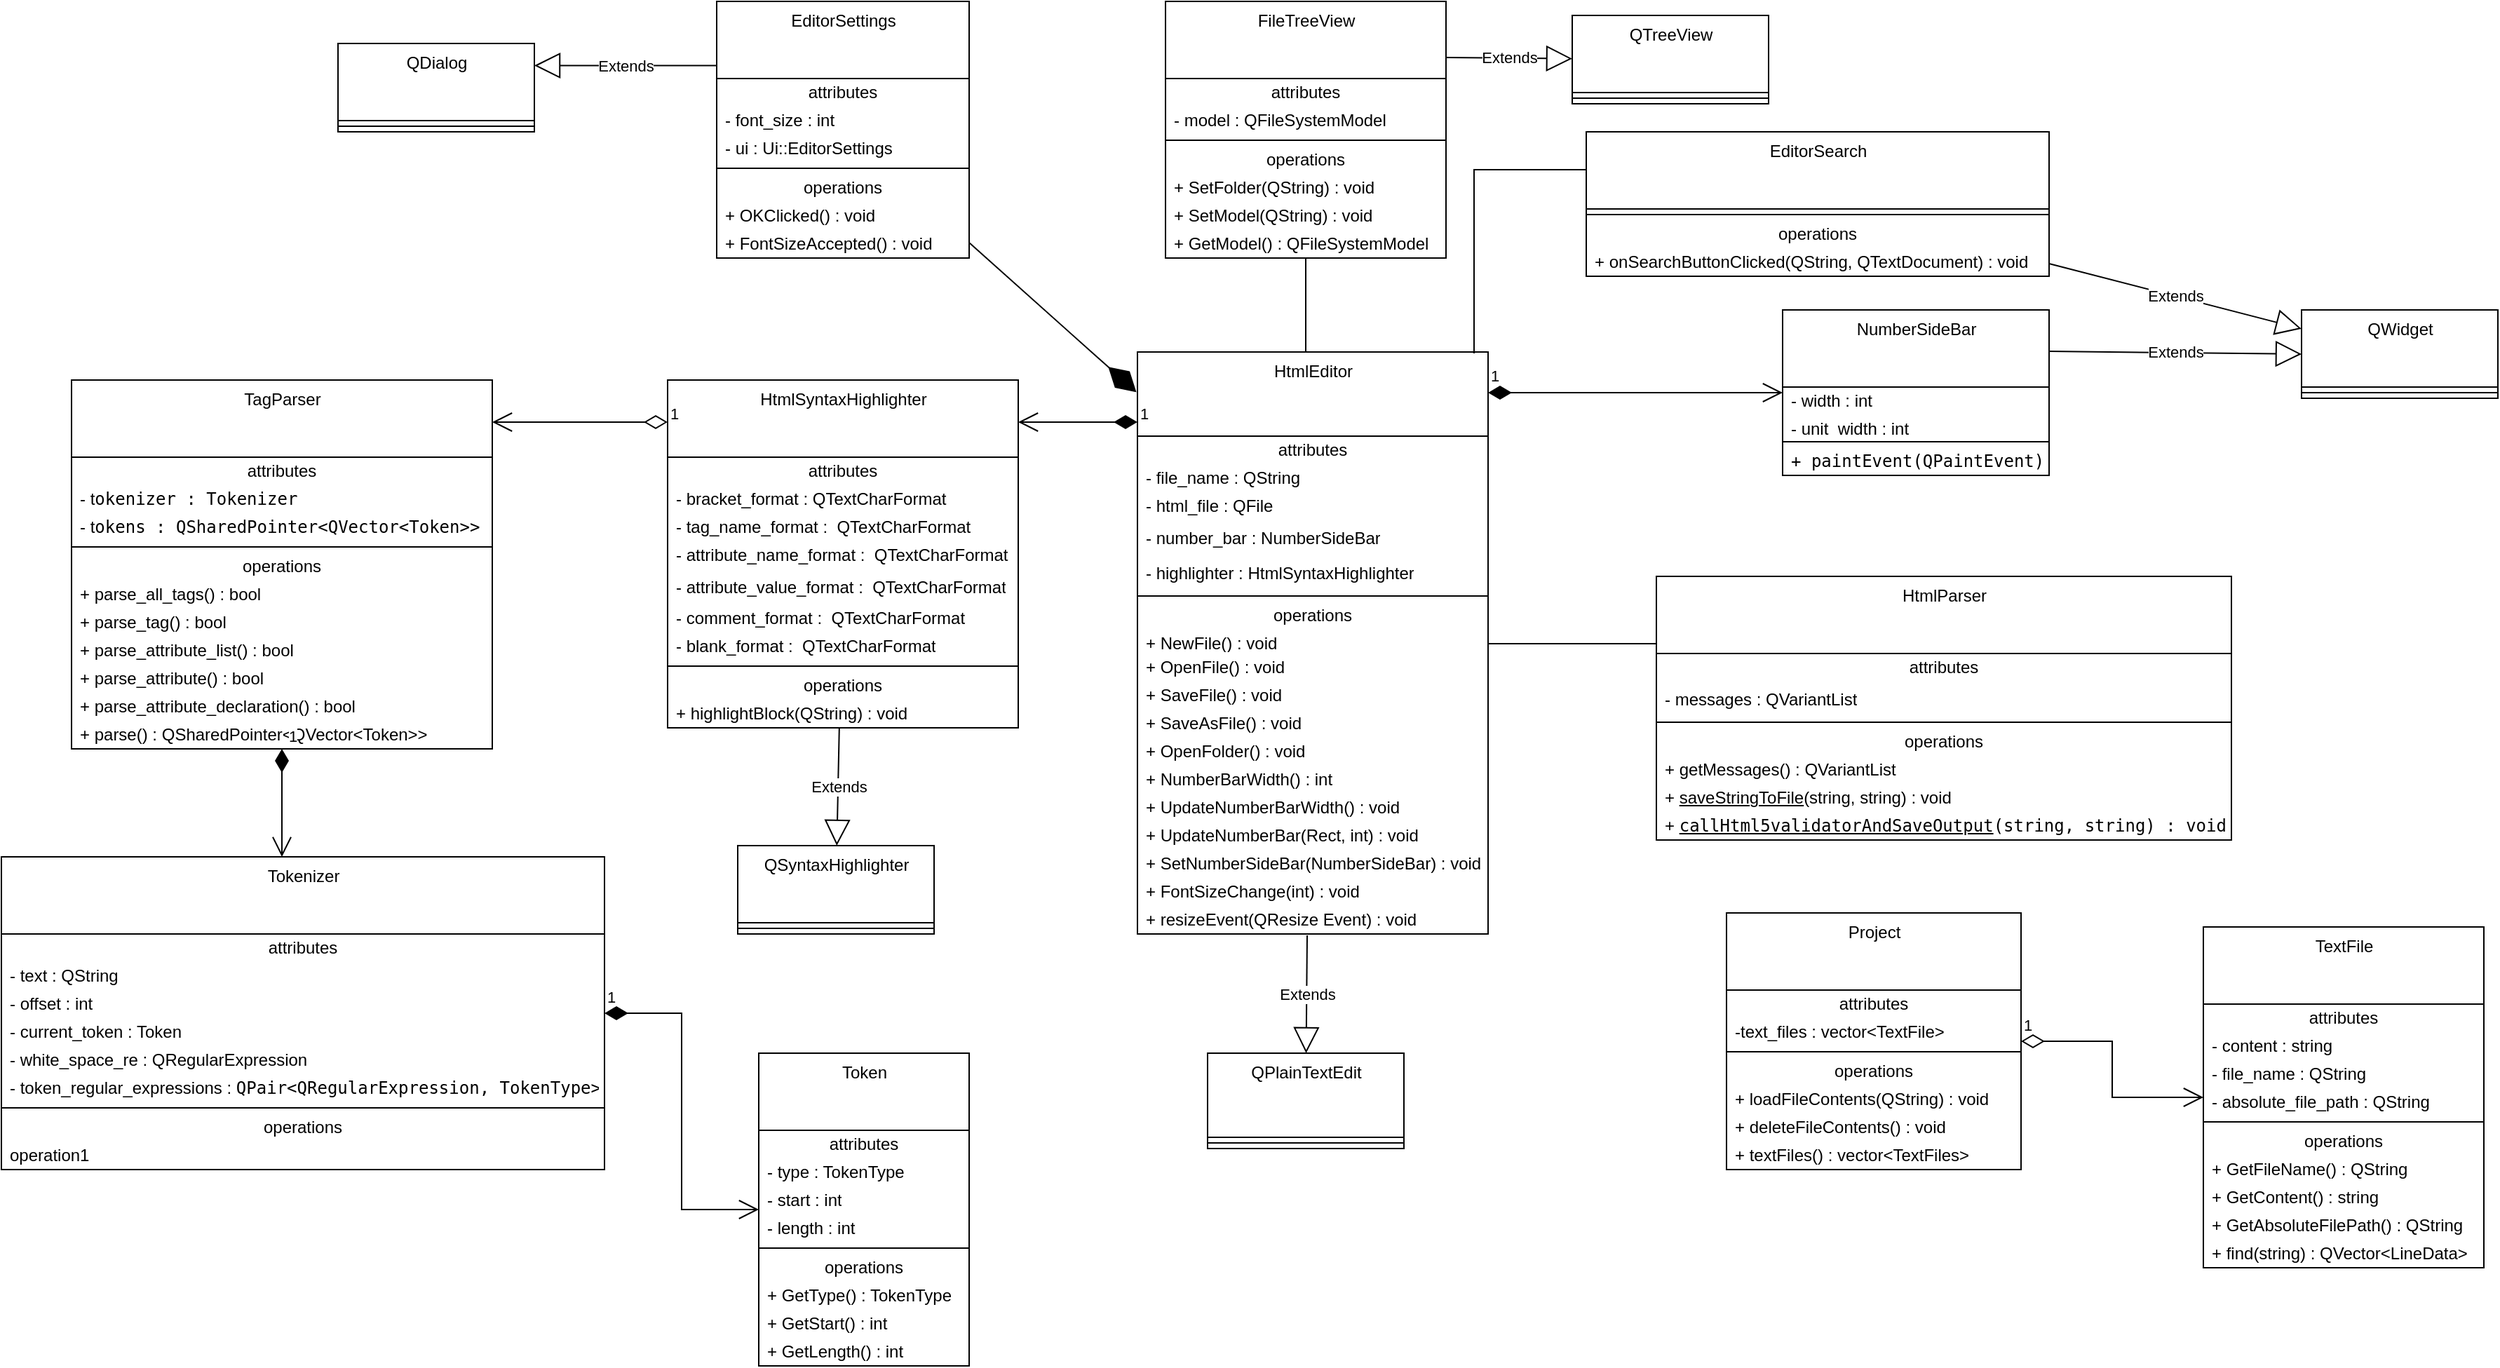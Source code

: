 <mxfile version="20.7.4" type="device"><diagram id="D8Za27Ml5eT2I-WkEJcY" name="Page-1"><mxGraphModel dx="1362" dy="775" grid="1" gridSize="10" guides="1" tooltips="1" connect="1" arrows="1" fold="1" page="1" pageScale="1" pageWidth="1100" pageHeight="1700" math="0" shadow="0"><root><mxCell id="0"/><mxCell id="1" parent="0"/><mxCell id="ytPm1P14-zbfze__j9xA-15" value="HtmlEditor&lt;br&gt;" style="swimlane;fontStyle=0;align=center;verticalAlign=top;childLayout=stackLayout;horizontal=1;startSize=60;horizontalStack=0;resizeParent=1;resizeParentMax=0;resizeLast=0;collapsible=0;marginBottom=0;html=1;" parent="1" vertex="1"><mxGeometry x="1180" y="430" width="250" height="415" as="geometry"/></mxCell><mxCell id="ytPm1P14-zbfze__j9xA-16" value="attributes" style="text;html=1;strokeColor=none;fillColor=none;align=center;verticalAlign=middle;spacingLeft=4;spacingRight=4;overflow=hidden;rotatable=0;points=[[0,0.5],[1,0.5]];portConstraint=eastwest;" parent="ytPm1P14-zbfze__j9xA-15" vertex="1"><mxGeometry y="60" width="250" height="20" as="geometry"/></mxCell><mxCell id="ytPm1P14-zbfze__j9xA-17" value="- file_name : QString&lt;span style=&quot;white-space: pre;&quot;&gt;&#9;&lt;/span&gt;" style="text;html=1;strokeColor=none;fillColor=none;align=left;verticalAlign=middle;spacingLeft=4;spacingRight=4;overflow=hidden;rotatable=0;points=[[0,0.5],[1,0.5]];portConstraint=eastwest;" parent="ytPm1P14-zbfze__j9xA-15" vertex="1"><mxGeometry y="80" width="250" height="20" as="geometry"/></mxCell><mxCell id="ytPm1P14-zbfze__j9xA-18" value="&lt;font color=&quot;#000000&quot;&gt;- html_file : QFile&lt;/font&gt;" style="text;html=1;strokeColor=none;fillColor=none;align=left;verticalAlign=middle;spacingLeft=4;spacingRight=4;overflow=hidden;rotatable=0;points=[[0,0.5],[1,0.5]];portConstraint=eastwest;fontColor=#808080;" parent="ytPm1P14-zbfze__j9xA-15" vertex="1"><mxGeometry y="100" width="250" height="20" as="geometry"/></mxCell><mxCell id="ytPm1P14-zbfze__j9xA-19" value="- number_bar : NumberSideBar" style="text;html=1;strokeColor=none;fillColor=none;align=left;verticalAlign=middle;spacingLeft=4;spacingRight=4;overflow=hidden;rotatable=0;points=[[0,0.5],[1,0.5]];portConstraint=eastwest;" parent="ytPm1P14-zbfze__j9xA-15" vertex="1"><mxGeometry y="120" width="250" height="25" as="geometry"/></mxCell><mxCell id="ytPm1P14-zbfze__j9xA-24" value="- highlighter : HtmlSyntaxHighlighter" style="text;html=1;strokeColor=none;fillColor=none;align=left;verticalAlign=middle;spacingLeft=4;spacingRight=4;overflow=hidden;rotatable=0;points=[[0,0.5],[1,0.5]];portConstraint=eastwest;" parent="ytPm1P14-zbfze__j9xA-15" vertex="1"><mxGeometry y="145" width="250" height="25" as="geometry"/></mxCell><mxCell id="ytPm1P14-zbfze__j9xA-20" value="" style="line;strokeWidth=1;fillColor=none;align=left;verticalAlign=middle;spacingTop=-1;spacingLeft=3;spacingRight=3;rotatable=0;labelPosition=right;points=[];portConstraint=eastwest;" parent="ytPm1P14-zbfze__j9xA-15" vertex="1"><mxGeometry y="170" width="250" height="8" as="geometry"/></mxCell><mxCell id="ytPm1P14-zbfze__j9xA-21" value="operations" style="text;html=1;strokeColor=none;fillColor=none;align=center;verticalAlign=middle;spacingLeft=4;spacingRight=4;overflow=hidden;rotatable=0;points=[[0,0.5],[1,0.5]];portConstraint=eastwest;" parent="ytPm1P14-zbfze__j9xA-15" vertex="1"><mxGeometry y="178" width="250" height="20" as="geometry"/></mxCell><mxCell id="ytPm1P14-zbfze__j9xA-22" value="+ NewFile() : void" style="text;html=1;strokeColor=none;fillColor=none;align=left;verticalAlign=middle;spacingLeft=4;spacingRight=4;overflow=hidden;rotatable=0;points=[[0,0.5],[1,0.5]];portConstraint=eastwest;" parent="ytPm1P14-zbfze__j9xA-15" vertex="1"><mxGeometry y="198" width="250" height="17" as="geometry"/></mxCell><mxCell id="ytPm1P14-zbfze__j9xA-28" value="+ OpenFile() : void" style="text;html=1;strokeColor=none;fillColor=none;align=left;verticalAlign=middle;spacingLeft=4;spacingRight=4;overflow=hidden;rotatable=0;points=[[0,0.5],[1,0.5]];portConstraint=eastwest;" parent="ytPm1P14-zbfze__j9xA-15" vertex="1"><mxGeometry y="215" width="250" height="20" as="geometry"/></mxCell><mxCell id="ytPm1P14-zbfze__j9xA-29" value="+ SaveFile() : void" style="text;html=1;strokeColor=none;fillColor=none;align=left;verticalAlign=middle;spacingLeft=4;spacingRight=4;overflow=hidden;rotatable=0;points=[[0,0.5],[1,0.5]];portConstraint=eastwest;" parent="ytPm1P14-zbfze__j9xA-15" vertex="1"><mxGeometry y="235" width="250" height="20" as="geometry"/></mxCell><mxCell id="ytPm1P14-zbfze__j9xA-30" value="+ SaveAsFile() : void" style="text;html=1;strokeColor=none;fillColor=none;align=left;verticalAlign=middle;spacingLeft=4;spacingRight=4;overflow=hidden;rotatable=0;points=[[0,0.5],[1,0.5]];portConstraint=eastwest;" parent="ytPm1P14-zbfze__j9xA-15" vertex="1"><mxGeometry y="255" width="250" height="20" as="geometry"/></mxCell><mxCell id="ytPm1P14-zbfze__j9xA-31" value="+ OpenFolder() : void" style="text;html=1;strokeColor=none;fillColor=none;align=left;verticalAlign=middle;spacingLeft=4;spacingRight=4;overflow=hidden;rotatable=0;points=[[0,0.5],[1,0.5]];portConstraint=eastwest;" parent="ytPm1P14-zbfze__j9xA-15" vertex="1"><mxGeometry y="275" width="250" height="20" as="geometry"/></mxCell><mxCell id="ytPm1P14-zbfze__j9xA-33" value="+ NumberBarWidth() : int" style="text;html=1;strokeColor=none;fillColor=none;align=left;verticalAlign=middle;spacingLeft=4;spacingRight=4;overflow=hidden;rotatable=0;points=[[0,0.5],[1,0.5]];portConstraint=eastwest;" parent="ytPm1P14-zbfze__j9xA-15" vertex="1"><mxGeometry y="295" width="250" height="20" as="geometry"/></mxCell><mxCell id="ytPm1P14-zbfze__j9xA-34" value="+ UpdateNumberBarWidth() : void" style="text;html=1;strokeColor=none;fillColor=none;align=left;verticalAlign=middle;spacingLeft=4;spacingRight=4;overflow=hidden;rotatable=0;points=[[0,0.5],[1,0.5]];portConstraint=eastwest;" parent="ytPm1P14-zbfze__j9xA-15" vertex="1"><mxGeometry y="315" width="250" height="20" as="geometry"/></mxCell><mxCell id="ytPm1P14-zbfze__j9xA-35" value="+ UpdateNumberBar(Rect, int) : void" style="text;html=1;strokeColor=none;fillColor=none;align=left;verticalAlign=middle;spacingLeft=4;spacingRight=4;overflow=hidden;rotatable=0;points=[[0,0.5],[1,0.5]];portConstraint=eastwest;" parent="ytPm1P14-zbfze__j9xA-15" vertex="1"><mxGeometry y="335" width="250" height="20" as="geometry"/></mxCell><mxCell id="ytPm1P14-zbfze__j9xA-36" value="+ SetNumberSideBar(NumberSideBar) : void" style="text;html=1;strokeColor=none;fillColor=none;align=left;verticalAlign=middle;spacingLeft=4;spacingRight=4;overflow=hidden;rotatable=0;points=[[0,0.5],[1,0.5]];portConstraint=eastwest;" parent="ytPm1P14-zbfze__j9xA-15" vertex="1"><mxGeometry y="355" width="250" height="20" as="geometry"/></mxCell><mxCell id="ytPm1P14-zbfze__j9xA-37" value="+ FontSizeChange(int) : void" style="text;html=1;strokeColor=none;fillColor=none;align=left;verticalAlign=middle;spacingLeft=4;spacingRight=4;overflow=hidden;rotatable=0;points=[[0,0.5],[1,0.5]];portConstraint=eastwest;" parent="ytPm1P14-zbfze__j9xA-15" vertex="1"><mxGeometry y="375" width="250" height="20" as="geometry"/></mxCell><mxCell id="ytPm1P14-zbfze__j9xA-47" value="+ resizeEvent(QResize Event) : void" style="text;html=1;strokeColor=none;fillColor=none;align=left;verticalAlign=middle;spacingLeft=4;spacingRight=4;overflow=hidden;rotatable=0;points=[[0,0.5],[1,0.5]];portConstraint=eastwest;" parent="ytPm1P14-zbfze__j9xA-15" vertex="1"><mxGeometry y="395" width="250" height="20" as="geometry"/></mxCell><mxCell id="ytPm1P14-zbfze__j9xA-39" value="NumberSideBar" style="swimlane;fontStyle=0;align=center;verticalAlign=top;childLayout=stackLayout;horizontal=1;startSize=55;horizontalStack=0;resizeParent=1;resizeParentMax=0;resizeLast=0;collapsible=0;marginBottom=0;html=1;fontColor=#000000;" parent="1" vertex="1"><mxGeometry x="1640" y="400" width="190" height="118" as="geometry"/></mxCell><mxCell id="ytPm1P14-zbfze__j9xA-40" value="- width : int" style="text;html=1;strokeColor=none;fillColor=none;align=left;verticalAlign=middle;spacingLeft=4;spacingRight=4;overflow=hidden;rotatable=0;points=[[0,0.5],[1,0.5]];portConstraint=eastwest;fontColor=#000000;" parent="ytPm1P14-zbfze__j9xA-39" vertex="1"><mxGeometry y="55" width="190" height="20" as="geometry"/></mxCell><mxCell id="ytPm1P14-zbfze__j9xA-41" value="- unit_width : int" style="text;html=1;strokeColor=none;fillColor=none;align=left;verticalAlign=middle;spacingLeft=4;spacingRight=4;overflow=hidden;rotatable=0;points=[[0,0.5],[1,0.5]];portConstraint=eastwest;fontColor=#000000;" parent="ytPm1P14-zbfze__j9xA-39" vertex="1"><mxGeometry y="75" width="190" height="15" as="geometry"/></mxCell><mxCell id="ytPm1P14-zbfze__j9xA-44" value="" style="line;strokeWidth=1;fillColor=none;align=left;verticalAlign=middle;spacingTop=-1;spacingLeft=3;spacingRight=3;rotatable=0;labelPosition=right;points=[];portConstraint=eastwest;fontColor=#000000;" parent="ytPm1P14-zbfze__j9xA-39" vertex="1"><mxGeometry y="90" width="190" height="8" as="geometry"/></mxCell><mxCell id="ytPm1P14-zbfze__j9xA-46" value="&lt;code&gt;+ paintEvent(QPaintEvent)&lt;/code&gt;" style="text;html=1;strokeColor=none;fillColor=none;align=left;verticalAlign=middle;spacingLeft=4;spacingRight=4;overflow=hidden;rotatable=0;points=[[0,0.5],[1,0.5]];portConstraint=eastwest;fontColor=#000000;" parent="ytPm1P14-zbfze__j9xA-39" vertex="1"><mxGeometry y="98" width="190" height="20" as="geometry"/></mxCell><mxCell id="ytPm1P14-zbfze__j9xA-48" value="Extends" style="endArrow=block;endSize=16;endFill=0;html=1;rounded=0;fontColor=#000000;entryX=0;entryY=0.5;entryDx=0;entryDy=0;exitX=1;exitY=0.25;exitDx=0;exitDy=0;" parent="1" source="ytPm1P14-zbfze__j9xA-39" target="ytPm1P14-zbfze__j9xA-65" edge="1"><mxGeometry width="160" relative="1" as="geometry"><mxPoint x="1655" y="580" as="sourcePoint"/><mxPoint x="1728.055" y="590" as="targetPoint"/></mxGeometry></mxCell><mxCell id="ytPm1P14-zbfze__j9xA-57" value="QPlainTextEdit" style="swimlane;fontStyle=0;align=center;verticalAlign=top;childLayout=stackLayout;horizontal=1;startSize=60;horizontalStack=0;resizeParent=1;resizeParentMax=0;resizeLast=0;collapsible=0;marginBottom=0;html=1;fontColor=#000000;" parent="1" vertex="1"><mxGeometry x="1230" y="930" width="140" height="68" as="geometry"/></mxCell><mxCell id="ytPm1P14-zbfze__j9xA-62" value="" style="line;strokeWidth=1;fillColor=none;align=left;verticalAlign=middle;spacingTop=-1;spacingLeft=3;spacingRight=3;rotatable=0;labelPosition=right;points=[];portConstraint=eastwest;fontColor=#000000;" parent="ytPm1P14-zbfze__j9xA-57" vertex="1"><mxGeometry y="60" width="140" height="8" as="geometry"/></mxCell><mxCell id="ytPm1P14-zbfze__j9xA-65" value="QWidget" style="swimlane;fontStyle=0;align=center;verticalAlign=top;childLayout=stackLayout;horizontal=1;startSize=55;horizontalStack=0;resizeParent=1;resizeParentMax=0;resizeLast=0;collapsible=0;marginBottom=0;html=1;fontColor=#000000;" parent="1" vertex="1"><mxGeometry x="2010" y="400" width="140" height="63" as="geometry"/></mxCell><mxCell id="ytPm1P14-zbfze__j9xA-70" value="" style="line;strokeWidth=1;fillColor=none;align=left;verticalAlign=middle;spacingTop=-1;spacingLeft=3;spacingRight=3;rotatable=0;labelPosition=right;points=[];portConstraint=eastwest;fontColor=#000000;" parent="ytPm1P14-zbfze__j9xA-65" vertex="1"><mxGeometry y="55" width="140" height="8" as="geometry"/></mxCell><mxCell id="ytPm1P14-zbfze__j9xA-75" value="Extends" style="endArrow=block;endSize=16;endFill=0;html=1;rounded=0;fontColor=#000000;exitX=0.484;exitY=1.05;exitDx=0;exitDy=0;exitPerimeter=0;" parent="1" source="ytPm1P14-zbfze__j9xA-47" target="ytPm1P14-zbfze__j9xA-57" edge="1"><mxGeometry width="160" relative="1" as="geometry"><mxPoint x="985" y="870" as="sourcePoint"/><mxPoint x="1145" y="870" as="targetPoint"/><Array as="points"/></mxGeometry></mxCell><mxCell id="ytPm1P14-zbfze__j9xA-76" value="HtmlSyntaxHighlighter" style="swimlane;fontStyle=0;align=center;verticalAlign=top;childLayout=stackLayout;horizontal=1;startSize=55;horizontalStack=0;resizeParent=1;resizeParentMax=0;resizeLast=0;collapsible=0;marginBottom=0;html=1;fontColor=#000000;" parent="1" vertex="1"><mxGeometry x="845" y="450" width="250" height="248" as="geometry"/></mxCell><mxCell id="ytPm1P14-zbfze__j9xA-77" value="attributes" style="text;html=1;strokeColor=none;fillColor=none;align=center;verticalAlign=middle;spacingLeft=4;spacingRight=4;overflow=hidden;rotatable=0;points=[[0,0.5],[1,0.5]];portConstraint=eastwest;fontColor=#000000;" parent="ytPm1P14-zbfze__j9xA-76" vertex="1"><mxGeometry y="55" width="250" height="20" as="geometry"/></mxCell><mxCell id="ytPm1P14-zbfze__j9xA-78" value="- bracket_format : QTextCharFormat" style="text;html=1;strokeColor=none;fillColor=none;align=left;verticalAlign=middle;spacingLeft=4;spacingRight=4;overflow=hidden;rotatable=0;points=[[0,0.5],[1,0.5]];portConstraint=eastwest;fontColor=#000000;" parent="ytPm1P14-zbfze__j9xA-76" vertex="1"><mxGeometry y="75" width="250" height="20" as="geometry"/></mxCell><mxCell id="ytPm1P14-zbfze__j9xA-79" value="&lt;font color=&quot;#000000&quot;&gt;- tag_name_format :&amp;nbsp;&lt;/font&gt;&lt;span style=&quot;color: rgb(0, 0, 0);&quot;&gt;&amp;nbsp;QTextCharFormat&lt;/span&gt;" style="text;html=1;strokeColor=none;fillColor=none;align=left;verticalAlign=middle;spacingLeft=4;spacingRight=4;overflow=hidden;rotatable=0;points=[[0,0.5],[1,0.5]];portConstraint=eastwest;fontColor=#808080;" parent="ytPm1P14-zbfze__j9xA-76" vertex="1"><mxGeometry y="95" width="250" height="20" as="geometry"/></mxCell><mxCell id="ytPm1P14-zbfze__j9xA-80" value="- attribute_name_format :&amp;nbsp;&amp;nbsp;QTextCharFormat" style="text;html=1;strokeColor=none;fillColor=none;align=left;verticalAlign=middle;spacingLeft=4;spacingRight=4;overflow=hidden;rotatable=0;points=[[0,0.5],[1,0.5]];portConstraint=eastwest;fontColor=#000000;" parent="ytPm1P14-zbfze__j9xA-76" vertex="1"><mxGeometry y="115" width="250" height="20" as="geometry"/></mxCell><mxCell id="ytPm1P14-zbfze__j9xA-84" value="- attribute_value_format :&amp;nbsp;&amp;nbsp;QTextCharFormat" style="text;html=1;strokeColor=none;fillColor=none;align=left;verticalAlign=middle;spacingLeft=4;spacingRight=4;overflow=hidden;rotatable=0;points=[[0,0.5],[1,0.5]];portConstraint=eastwest;fontColor=#000000;" parent="ytPm1P14-zbfze__j9xA-76" vertex="1"><mxGeometry y="135" width="250" height="25" as="geometry"/></mxCell><mxCell id="ytPm1P14-zbfze__j9xA-85" value="- comment_format :&amp;nbsp;&amp;nbsp;QTextCharFormat" style="text;html=1;strokeColor=none;fillColor=none;align=left;verticalAlign=middle;spacingLeft=4;spacingRight=4;overflow=hidden;rotatable=0;points=[[0,0.5],[1,0.5]];portConstraint=eastwest;fontColor=#000000;" parent="ytPm1P14-zbfze__j9xA-76" vertex="1"><mxGeometry y="160" width="250" height="20" as="geometry"/></mxCell><mxCell id="ytPm1P14-zbfze__j9xA-86" value="- blank_format :&amp;nbsp;&amp;nbsp;QTextCharFormat" style="text;html=1;strokeColor=none;fillColor=none;align=left;verticalAlign=middle;spacingLeft=4;spacingRight=4;overflow=hidden;rotatable=0;points=[[0,0.5],[1,0.5]];portConstraint=eastwest;fontColor=#000000;" parent="ytPm1P14-zbfze__j9xA-76" vertex="1"><mxGeometry y="180" width="250" height="20" as="geometry"/></mxCell><mxCell id="ytPm1P14-zbfze__j9xA-81" value="" style="line;strokeWidth=1;fillColor=none;align=left;verticalAlign=middle;spacingTop=-1;spacingLeft=3;spacingRight=3;rotatable=0;labelPosition=right;points=[];portConstraint=eastwest;fontColor=#000000;" parent="ytPm1P14-zbfze__j9xA-76" vertex="1"><mxGeometry y="200" width="250" height="8" as="geometry"/></mxCell><mxCell id="ytPm1P14-zbfze__j9xA-82" value="operations" style="text;html=1;strokeColor=none;fillColor=none;align=center;verticalAlign=middle;spacingLeft=4;spacingRight=4;overflow=hidden;rotatable=0;points=[[0,0.5],[1,0.5]];portConstraint=eastwest;fontColor=#000000;" parent="ytPm1P14-zbfze__j9xA-76" vertex="1"><mxGeometry y="208" width="250" height="20" as="geometry"/></mxCell><mxCell id="ytPm1P14-zbfze__j9xA-83" value="+ highlightBlock(QString) : void" style="text;html=1;strokeColor=none;fillColor=none;align=left;verticalAlign=middle;spacingLeft=4;spacingRight=4;overflow=hidden;rotatable=0;points=[[0,0.5],[1,0.5]];portConstraint=eastwest;fontColor=#000000;" parent="ytPm1P14-zbfze__j9xA-76" vertex="1"><mxGeometry y="228" width="250" height="20" as="geometry"/></mxCell><mxCell id="ytPm1P14-zbfze__j9xA-89" value="Extends" style="endArrow=block;endSize=16;endFill=0;html=1;rounded=0;fontColor=#000000;" parent="1" source="ytPm1P14-zbfze__j9xA-76" target="ytPm1P14-zbfze__j9xA-90" edge="1"><mxGeometry width="160" relative="1" as="geometry"><mxPoint x="845" y="770" as="sourcePoint"/><mxPoint x="935" y="780" as="targetPoint"/></mxGeometry></mxCell><mxCell id="ytPm1P14-zbfze__j9xA-90" value="QSyntaxHighlighter" style="swimlane;fontStyle=0;align=center;verticalAlign=top;childLayout=stackLayout;horizontal=1;startSize=55;horizontalStack=0;resizeParent=1;resizeParentMax=0;resizeLast=0;collapsible=0;marginBottom=0;html=1;fontColor=#000000;" parent="1" vertex="1"><mxGeometry x="895" y="782" width="140" height="63" as="geometry"/></mxCell><mxCell id="ytPm1P14-zbfze__j9xA-95" value="" style="line;strokeWidth=1;fillColor=none;align=left;verticalAlign=middle;spacingTop=-1;spacingLeft=3;spacingRight=3;rotatable=0;labelPosition=right;points=[];portConstraint=eastwest;fontColor=#000000;" parent="ytPm1P14-zbfze__j9xA-90" vertex="1"><mxGeometry y="55" width="140" height="8" as="geometry"/></mxCell><mxCell id="ytPm1P14-zbfze__j9xA-98" value="1" style="endArrow=open;html=1;endSize=12;startArrow=diamondThin;startSize=14;startFill=1;edgeStyle=orthogonalEdgeStyle;align=left;verticalAlign=bottom;rounded=0;fontColor=#000000;" parent="1" source="ytPm1P14-zbfze__j9xA-15" target="ytPm1P14-zbfze__j9xA-76" edge="1"><mxGeometry x="-1" y="3" relative="1" as="geometry"><mxPoint x="1020" y="770" as="sourcePoint"/><mxPoint x="1180" y="770" as="targetPoint"/><Array as="points"><mxPoint x="1110" y="480"/><mxPoint x="1110" y="480"/></Array></mxGeometry></mxCell><mxCell id="ytPm1P14-zbfze__j9xA-99" value="1" style="endArrow=open;html=1;endSize=12;startArrow=diamondThin;startSize=14;startFill=1;edgeStyle=orthogonalEdgeStyle;align=left;verticalAlign=bottom;rounded=0;fontColor=#000000;" parent="1" source="ytPm1P14-zbfze__j9xA-15" target="ytPm1P14-zbfze__j9xA-39" edge="1"><mxGeometry x="-1" y="3" relative="1" as="geometry"><mxPoint x="1460" y="458.5" as="sourcePoint"/><mxPoint x="1620" y="458.5" as="targetPoint"/><Array as="points"><mxPoint x="1490" y="459"/><mxPoint x="1490" y="459"/></Array></mxGeometry></mxCell><mxCell id="ytPm1P14-zbfze__j9xA-100" value="FileTreeView" style="swimlane;fontStyle=0;align=center;verticalAlign=top;childLayout=stackLayout;horizontal=1;startSize=55;horizontalStack=0;resizeParent=1;resizeParentMax=0;resizeLast=0;collapsible=0;marginBottom=0;html=1;fontColor=#000000;" parent="1" vertex="1"><mxGeometry x="1200" y="180" width="200" height="183" as="geometry"/></mxCell><mxCell id="ytPm1P14-zbfze__j9xA-101" value="attributes" style="text;html=1;strokeColor=none;fillColor=none;align=center;verticalAlign=middle;spacingLeft=4;spacingRight=4;overflow=hidden;rotatable=0;points=[[0,0.5],[1,0.5]];portConstraint=eastwest;fontColor=#000000;" parent="ytPm1P14-zbfze__j9xA-100" vertex="1"><mxGeometry y="55" width="200" height="20" as="geometry"/></mxCell><mxCell id="ytPm1P14-zbfze__j9xA-102" value="- model : QFileSystemModel" style="text;html=1;strokeColor=none;fillColor=none;align=left;verticalAlign=middle;spacingLeft=4;spacingRight=4;overflow=hidden;rotatable=0;points=[[0,0.5],[1,0.5]];portConstraint=eastwest;fontColor=#000000;" parent="ytPm1P14-zbfze__j9xA-100" vertex="1"><mxGeometry y="75" width="200" height="20" as="geometry"/></mxCell><mxCell id="ytPm1P14-zbfze__j9xA-105" value="" style="line;strokeWidth=1;fillColor=none;align=left;verticalAlign=middle;spacingTop=-1;spacingLeft=3;spacingRight=3;rotatable=0;labelPosition=right;points=[];portConstraint=eastwest;fontColor=#000000;" parent="ytPm1P14-zbfze__j9xA-100" vertex="1"><mxGeometry y="95" width="200" height="8" as="geometry"/></mxCell><mxCell id="ytPm1P14-zbfze__j9xA-106" value="operations" style="text;html=1;strokeColor=none;fillColor=none;align=center;verticalAlign=middle;spacingLeft=4;spacingRight=4;overflow=hidden;rotatable=0;points=[[0,0.5],[1,0.5]];portConstraint=eastwest;fontColor=#000000;" parent="ytPm1P14-zbfze__j9xA-100" vertex="1"><mxGeometry y="103" width="200" height="20" as="geometry"/></mxCell><mxCell id="ytPm1P14-zbfze__j9xA-107" value="+ SetFolder(QString) : void" style="text;html=1;strokeColor=none;fillColor=none;align=left;verticalAlign=middle;spacingLeft=4;spacingRight=4;overflow=hidden;rotatable=0;points=[[0,0.5],[1,0.5]];portConstraint=eastwest;fontColor=#000000;" parent="ytPm1P14-zbfze__j9xA-100" vertex="1"><mxGeometry y="123" width="200" height="20" as="geometry"/></mxCell><mxCell id="ytPm1P14-zbfze__j9xA-108" value="+ SetModel(QString) : void" style="text;html=1;strokeColor=none;fillColor=none;align=left;verticalAlign=middle;spacingLeft=4;spacingRight=4;overflow=hidden;rotatable=0;points=[[0,0.5],[1,0.5]];portConstraint=eastwest;fontColor=#000000;" parent="ytPm1P14-zbfze__j9xA-100" vertex="1"><mxGeometry y="143" width="200" height="20" as="geometry"/></mxCell><mxCell id="ytPm1P14-zbfze__j9xA-109" value="+ GetModel() : QFileSystemModel" style="text;html=1;strokeColor=none;fillColor=none;align=left;verticalAlign=middle;spacingLeft=4;spacingRight=4;overflow=hidden;rotatable=0;points=[[0,0.5],[1,0.5]];portConstraint=eastwest;fontColor=#000000;" parent="ytPm1P14-zbfze__j9xA-100" vertex="1"><mxGeometry y="163" width="200" height="20" as="geometry"/></mxCell><mxCell id="ytPm1P14-zbfze__j9xA-110" value="Extends" style="endArrow=block;endSize=16;endFill=0;html=1;rounded=0;fontColor=#000000;" parent="1" target="ytPm1P14-zbfze__j9xA-111" edge="1"><mxGeometry width="160" relative="1" as="geometry"><mxPoint x="1400" y="220" as="sourcePoint"/><mxPoint x="1560" y="220" as="targetPoint"/></mxGeometry></mxCell><mxCell id="ytPm1P14-zbfze__j9xA-111" value="QTreeView" style="swimlane;fontStyle=0;align=center;verticalAlign=top;childLayout=stackLayout;horizontal=1;startSize=55;horizontalStack=0;resizeParent=1;resizeParentMax=0;resizeLast=0;collapsible=0;marginBottom=0;html=1;fontColor=#000000;" parent="1" vertex="1"><mxGeometry x="1490" y="190" width="140" height="63" as="geometry"/></mxCell><mxCell id="ytPm1P14-zbfze__j9xA-116" value="" style="line;strokeWidth=1;fillColor=none;align=left;verticalAlign=middle;spacingTop=-1;spacingLeft=3;spacingRight=3;rotatable=0;labelPosition=right;points=[];portConstraint=eastwest;fontColor=#000000;" parent="ytPm1P14-zbfze__j9xA-111" vertex="1"><mxGeometry y="55" width="140" height="8" as="geometry"/></mxCell><mxCell id="ytPm1P14-zbfze__j9xA-119" value="" style="endArrow=none;html=1;edgeStyle=orthogonalEdgeStyle;rounded=0;fontColor=#000000;" parent="1" source="ytPm1P14-zbfze__j9xA-100" edge="1"><mxGeometry relative="1" as="geometry"><mxPoint x="1215" y="400" as="sourcePoint"/><mxPoint x="1300" y="430" as="targetPoint"/></mxGeometry></mxCell><mxCell id="ftSdCshTnYo1VTaSpcMn-1" value="EditorSettings" style="swimlane;fontStyle=0;align=center;verticalAlign=top;childLayout=stackLayout;horizontal=1;startSize=55;horizontalStack=0;resizeParent=1;resizeParentMax=0;resizeLast=0;collapsible=0;marginBottom=0;html=1;" parent="1" vertex="1"><mxGeometry x="880" y="180" width="180" height="183" as="geometry"/></mxCell><mxCell id="ftSdCshTnYo1VTaSpcMn-2" value="attributes" style="text;html=1;strokeColor=none;fillColor=none;align=center;verticalAlign=middle;spacingLeft=4;spacingRight=4;overflow=hidden;rotatable=0;points=[[0,0.5],[1,0.5]];portConstraint=eastwest;" parent="ftSdCshTnYo1VTaSpcMn-1" vertex="1"><mxGeometry y="55" width="180" height="20" as="geometry"/></mxCell><mxCell id="ftSdCshTnYo1VTaSpcMn-3" value="- font_size : int" style="text;html=1;strokeColor=none;fillColor=none;align=left;verticalAlign=middle;spacingLeft=4;spacingRight=4;overflow=hidden;rotatable=0;points=[[0,0.5],[1,0.5]];portConstraint=eastwest;" parent="ftSdCshTnYo1VTaSpcMn-1" vertex="1"><mxGeometry y="75" width="180" height="20" as="geometry"/></mxCell><mxCell id="ftSdCshTnYo1VTaSpcMn-9" value="- ui : Ui::EditorSettings" style="text;html=1;strokeColor=none;fillColor=none;align=left;verticalAlign=middle;spacingLeft=4;spacingRight=4;overflow=hidden;rotatable=0;points=[[0,0.5],[1,0.5]];portConstraint=eastwest;" parent="ftSdCshTnYo1VTaSpcMn-1" vertex="1"><mxGeometry y="95" width="180" height="20" as="geometry"/></mxCell><mxCell id="ftSdCshTnYo1VTaSpcMn-6" value="" style="line;strokeWidth=1;fillColor=none;align=left;verticalAlign=middle;spacingTop=-1;spacingLeft=3;spacingRight=3;rotatable=0;labelPosition=right;points=[];portConstraint=eastwest;" parent="ftSdCshTnYo1VTaSpcMn-1" vertex="1"><mxGeometry y="115" width="180" height="8" as="geometry"/></mxCell><mxCell id="ftSdCshTnYo1VTaSpcMn-7" value="operations" style="text;html=1;strokeColor=none;fillColor=none;align=center;verticalAlign=middle;spacingLeft=4;spacingRight=4;overflow=hidden;rotatable=0;points=[[0,0.5],[1,0.5]];portConstraint=eastwest;" parent="ftSdCshTnYo1VTaSpcMn-1" vertex="1"><mxGeometry y="123" width="180" height="20" as="geometry"/></mxCell><mxCell id="ftSdCshTnYo1VTaSpcMn-8" value="+ OKClicked() : void" style="text;html=1;strokeColor=none;fillColor=none;align=left;verticalAlign=middle;spacingLeft=4;spacingRight=4;overflow=hidden;rotatable=0;points=[[0,0.5],[1,0.5]];portConstraint=eastwest;" parent="ftSdCshTnYo1VTaSpcMn-1" vertex="1"><mxGeometry y="143" width="180" height="20" as="geometry"/></mxCell><mxCell id="ftSdCshTnYo1VTaSpcMn-10" value="+ FontSizeAccepted() : void" style="text;html=1;strokeColor=none;fillColor=none;align=left;verticalAlign=middle;spacingLeft=4;spacingRight=4;overflow=hidden;rotatable=0;points=[[0,0.5],[1,0.5]];portConstraint=eastwest;" parent="ftSdCshTnYo1VTaSpcMn-1" vertex="1"><mxGeometry y="163" width="180" height="20" as="geometry"/></mxCell><mxCell id="ftSdCshTnYo1VTaSpcMn-11" value="" style="endArrow=diamondThin;endFill=1;endSize=24;html=1;rounded=0;entryX=-0.003;entryY=0.069;entryDx=0;entryDy=0;entryPerimeter=0;" parent="1" source="ftSdCshTnYo1VTaSpcMn-1" target="ytPm1P14-zbfze__j9xA-15" edge="1"><mxGeometry width="160" relative="1" as="geometry"><mxPoint x="1060" y="390" as="sourcePoint"/><mxPoint x="1220" y="390" as="targetPoint"/></mxGeometry></mxCell><mxCell id="ftSdCshTnYo1VTaSpcMn-12" value="Extends" style="endArrow=block;endSize=16;endFill=0;html=1;rounded=0;exitX=0;exitY=0.25;exitDx=0;exitDy=0;entryX=1;entryY=0.25;entryDx=0;entryDy=0;" parent="1" source="ftSdCshTnYo1VTaSpcMn-1" target="ftSdCshTnYo1VTaSpcMn-13" edge="1"><mxGeometry width="160" relative="1" as="geometry"><mxPoint x="790" y="400" as="sourcePoint"/><mxPoint x="950" y="400" as="targetPoint"/></mxGeometry></mxCell><mxCell id="ftSdCshTnYo1VTaSpcMn-13" value="QDialog" style="swimlane;fontStyle=0;align=center;verticalAlign=top;childLayout=stackLayout;horizontal=1;startSize=55;horizontalStack=0;resizeParent=1;resizeParentMax=0;resizeLast=0;collapsible=0;marginBottom=0;html=1;" parent="1" vertex="1"><mxGeometry x="610" y="210" width="140" height="63" as="geometry"/></mxCell><mxCell id="ftSdCshTnYo1VTaSpcMn-18" value="" style="line;strokeWidth=1;fillColor=none;align=left;verticalAlign=middle;spacingTop=-1;spacingLeft=3;spacingRight=3;rotatable=0;labelPosition=right;points=[];portConstraint=eastwest;" parent="ftSdCshTnYo1VTaSpcMn-13" vertex="1"><mxGeometry y="55" width="140" height="8" as="geometry"/></mxCell><mxCell id="ftSdCshTnYo1VTaSpcMn-21" value="TagParser" style="swimlane;fontStyle=0;align=center;verticalAlign=top;childLayout=stackLayout;horizontal=1;startSize=55;horizontalStack=0;resizeParent=1;resizeParentMax=0;resizeLast=0;collapsible=0;marginBottom=0;html=1;" parent="1" vertex="1"><mxGeometry x="420" y="450" width="300" height="263" as="geometry"/></mxCell><mxCell id="ftSdCshTnYo1VTaSpcMn-22" value="attributes" style="text;html=1;strokeColor=none;fillColor=none;align=center;verticalAlign=middle;spacingLeft=4;spacingRight=4;overflow=hidden;rotatable=0;points=[[0,0.5],[1,0.5]];portConstraint=eastwest;" parent="ftSdCshTnYo1VTaSpcMn-21" vertex="1"><mxGeometry y="55" width="300" height="20" as="geometry"/></mxCell><mxCell id="ftSdCshTnYo1VTaSpcMn-23" value="- t&lt;code&gt;okenizer : Tokenizer&lt;/code&gt;" style="text;html=1;strokeColor=none;fillColor=none;align=left;verticalAlign=middle;spacingLeft=4;spacingRight=4;overflow=hidden;rotatable=0;points=[[0,0.5],[1,0.5]];portConstraint=eastwest;" parent="ftSdCshTnYo1VTaSpcMn-21" vertex="1"><mxGeometry y="75" width="300" height="20" as="geometry"/></mxCell><mxCell id="ftSdCshTnYo1VTaSpcMn-31" value="- t&lt;code&gt;okens : QSharedPointer&amp;lt;QVector&amp;lt;Token&amp;gt;&amp;gt;&lt;/code&gt;" style="text;html=1;strokeColor=none;fillColor=none;align=left;verticalAlign=middle;spacingLeft=4;spacingRight=4;overflow=hidden;rotatable=0;points=[[0,0.5],[1,0.5]];portConstraint=eastwest;" parent="ftSdCshTnYo1VTaSpcMn-21" vertex="1"><mxGeometry y="95" width="300" height="20" as="geometry"/></mxCell><mxCell id="ftSdCshTnYo1VTaSpcMn-26" value="" style="line;strokeWidth=1;fillColor=none;align=left;verticalAlign=middle;spacingTop=-1;spacingLeft=3;spacingRight=3;rotatable=0;labelPosition=right;points=[];portConstraint=eastwest;" parent="ftSdCshTnYo1VTaSpcMn-21" vertex="1"><mxGeometry y="115" width="300" height="8" as="geometry"/></mxCell><mxCell id="ftSdCshTnYo1VTaSpcMn-27" value="operations" style="text;html=1;strokeColor=none;fillColor=none;align=center;verticalAlign=middle;spacingLeft=4;spacingRight=4;overflow=hidden;rotatable=0;points=[[0,0.5],[1,0.5]];portConstraint=eastwest;" parent="ftSdCshTnYo1VTaSpcMn-21" vertex="1"><mxGeometry y="123" width="300" height="20" as="geometry"/></mxCell><mxCell id="ftSdCshTnYo1VTaSpcMn-28" value="+ parse_all_tags() : bool" style="text;html=1;strokeColor=none;fillColor=none;align=left;verticalAlign=middle;spacingLeft=4;spacingRight=4;overflow=hidden;rotatable=0;points=[[0,0.5],[1,0.5]];portConstraint=eastwest;" parent="ftSdCshTnYo1VTaSpcMn-21" vertex="1"><mxGeometry y="143" width="300" height="20" as="geometry"/></mxCell><mxCell id="ftSdCshTnYo1VTaSpcMn-33" value="+ parse_tag() : bool" style="text;html=1;strokeColor=none;fillColor=none;align=left;verticalAlign=middle;spacingLeft=4;spacingRight=4;overflow=hidden;rotatable=0;points=[[0,0.5],[1,0.5]];portConstraint=eastwest;" parent="ftSdCshTnYo1VTaSpcMn-21" vertex="1"><mxGeometry y="163" width="300" height="20" as="geometry"/></mxCell><mxCell id="ftSdCshTnYo1VTaSpcMn-34" value="+ parse_attribute_list() : bool" style="text;html=1;strokeColor=none;fillColor=none;align=left;verticalAlign=middle;spacingLeft=4;spacingRight=4;overflow=hidden;rotatable=0;points=[[0,0.5],[1,0.5]];portConstraint=eastwest;" parent="ftSdCshTnYo1VTaSpcMn-21" vertex="1"><mxGeometry y="183" width="300" height="20" as="geometry"/></mxCell><mxCell id="ftSdCshTnYo1VTaSpcMn-35" value="+ parse_attribute() : bool" style="text;html=1;strokeColor=none;fillColor=none;align=left;verticalAlign=middle;spacingLeft=4;spacingRight=4;overflow=hidden;rotatable=0;points=[[0,0.5],[1,0.5]];portConstraint=eastwest;" parent="ftSdCshTnYo1VTaSpcMn-21" vertex="1"><mxGeometry y="203" width="300" height="20" as="geometry"/></mxCell><mxCell id="ftSdCshTnYo1VTaSpcMn-36" value="+ parse_attribute_declaration() : bool" style="text;html=1;strokeColor=none;fillColor=none;align=left;verticalAlign=middle;spacingLeft=4;spacingRight=4;overflow=hidden;rotatable=0;points=[[0,0.5],[1,0.5]];portConstraint=eastwest;" parent="ftSdCshTnYo1VTaSpcMn-21" vertex="1"><mxGeometry y="223" width="300" height="20" as="geometry"/></mxCell><mxCell id="ftSdCshTnYo1VTaSpcMn-37" value="+ parse() : QSharedPointer&amp;lt;QVector&amp;lt;Token&amp;gt;&amp;gt;" style="text;html=1;strokeColor=none;fillColor=none;align=left;verticalAlign=middle;spacingLeft=4;spacingRight=4;overflow=hidden;rotatable=0;points=[[0,0.5],[1,0.5]];portConstraint=eastwest;" parent="ftSdCshTnYo1VTaSpcMn-21" vertex="1"><mxGeometry y="243" width="300" height="20" as="geometry"/></mxCell><mxCell id="ftSdCshTnYo1VTaSpcMn-38" value="Token" style="swimlane;fontStyle=0;align=center;verticalAlign=top;childLayout=stackLayout;horizontal=1;startSize=55;horizontalStack=0;resizeParent=1;resizeParentMax=0;resizeLast=0;collapsible=0;marginBottom=0;html=1;" parent="1" vertex="1"><mxGeometry x="910" y="930" width="150" height="223" as="geometry"/></mxCell><mxCell id="ftSdCshTnYo1VTaSpcMn-39" value="attributes" style="text;html=1;strokeColor=none;fillColor=none;align=center;verticalAlign=middle;spacingLeft=4;spacingRight=4;overflow=hidden;rotatable=0;points=[[0,0.5],[1,0.5]];portConstraint=eastwest;" parent="ftSdCshTnYo1VTaSpcMn-38" vertex="1"><mxGeometry y="55" width="150" height="20" as="geometry"/></mxCell><mxCell id="ftSdCshTnYo1VTaSpcMn-40" value="- type : TokenType" style="text;html=1;strokeColor=none;fillColor=none;align=left;verticalAlign=middle;spacingLeft=4;spacingRight=4;overflow=hidden;rotatable=0;points=[[0,0.5],[1,0.5]];portConstraint=eastwest;" parent="ftSdCshTnYo1VTaSpcMn-38" vertex="1"><mxGeometry y="75" width="150" height="20" as="geometry"/></mxCell><mxCell id="ftSdCshTnYo1VTaSpcMn-46" value="- start : int" style="text;html=1;strokeColor=none;fillColor=none;align=left;verticalAlign=middle;spacingLeft=4;spacingRight=4;overflow=hidden;rotatable=0;points=[[0,0.5],[1,0.5]];portConstraint=eastwest;" parent="ftSdCshTnYo1VTaSpcMn-38" vertex="1"><mxGeometry y="95" width="150" height="20" as="geometry"/></mxCell><mxCell id="ftSdCshTnYo1VTaSpcMn-47" value="- length : int" style="text;html=1;strokeColor=none;fillColor=none;align=left;verticalAlign=middle;spacingLeft=4;spacingRight=4;overflow=hidden;rotatable=0;points=[[0,0.5],[1,0.5]];portConstraint=eastwest;" parent="ftSdCshTnYo1VTaSpcMn-38" vertex="1"><mxGeometry y="115" width="150" height="20" as="geometry"/></mxCell><mxCell id="ftSdCshTnYo1VTaSpcMn-43" value="" style="line;strokeWidth=1;fillColor=none;align=left;verticalAlign=middle;spacingTop=-1;spacingLeft=3;spacingRight=3;rotatable=0;labelPosition=right;points=[];portConstraint=eastwest;" parent="ftSdCshTnYo1VTaSpcMn-38" vertex="1"><mxGeometry y="135" width="150" height="8" as="geometry"/></mxCell><mxCell id="ftSdCshTnYo1VTaSpcMn-44" value="operations" style="text;html=1;strokeColor=none;fillColor=none;align=center;verticalAlign=middle;spacingLeft=4;spacingRight=4;overflow=hidden;rotatable=0;points=[[0,0.5],[1,0.5]];portConstraint=eastwest;" parent="ftSdCshTnYo1VTaSpcMn-38" vertex="1"><mxGeometry y="143" width="150" height="20" as="geometry"/></mxCell><mxCell id="ftSdCshTnYo1VTaSpcMn-45" value="+ GetType() : TokenType" style="text;html=1;strokeColor=none;fillColor=none;align=left;verticalAlign=middle;spacingLeft=4;spacingRight=4;overflow=hidden;rotatable=0;points=[[0,0.5],[1,0.5]];portConstraint=eastwest;" parent="ftSdCshTnYo1VTaSpcMn-38" vertex="1"><mxGeometry y="163" width="150" height="20" as="geometry"/></mxCell><mxCell id="ftSdCshTnYo1VTaSpcMn-48" value="+ GetStart() : int" style="text;html=1;strokeColor=none;fillColor=none;align=left;verticalAlign=middle;spacingLeft=4;spacingRight=4;overflow=hidden;rotatable=0;points=[[0,0.5],[1,0.5]];portConstraint=eastwest;" parent="ftSdCshTnYo1VTaSpcMn-38" vertex="1"><mxGeometry y="183" width="150" height="20" as="geometry"/></mxCell><mxCell id="ftSdCshTnYo1VTaSpcMn-49" value="+ GetLength() : int" style="text;html=1;strokeColor=none;fillColor=none;align=left;verticalAlign=middle;spacingLeft=4;spacingRight=4;overflow=hidden;rotatable=0;points=[[0,0.5],[1,0.5]];portConstraint=eastwest;" parent="ftSdCshTnYo1VTaSpcMn-38" vertex="1"><mxGeometry y="203" width="150" height="20" as="geometry"/></mxCell><mxCell id="ftSdCshTnYo1VTaSpcMn-50" value="Tokenizer" style="swimlane;fontStyle=0;align=center;verticalAlign=top;childLayout=stackLayout;horizontal=1;startSize=55;horizontalStack=0;resizeParent=1;resizeParentMax=0;resizeLast=0;collapsible=0;marginBottom=0;html=1;" parent="1" vertex="1"><mxGeometry x="370" y="790" width="430" height="223" as="geometry"/></mxCell><mxCell id="ftSdCshTnYo1VTaSpcMn-51" value="attributes" style="text;html=1;strokeColor=none;fillColor=none;align=center;verticalAlign=middle;spacingLeft=4;spacingRight=4;overflow=hidden;rotatable=0;points=[[0,0.5],[1,0.5]];portConstraint=eastwest;" parent="ftSdCshTnYo1VTaSpcMn-50" vertex="1"><mxGeometry y="55" width="430" height="20" as="geometry"/></mxCell><mxCell id="ftSdCshTnYo1VTaSpcMn-52" value="- text : QString" style="text;html=1;strokeColor=none;fillColor=none;align=left;verticalAlign=middle;spacingLeft=4;spacingRight=4;overflow=hidden;rotatable=0;points=[[0,0.5],[1,0.5]];portConstraint=eastwest;" parent="ftSdCshTnYo1VTaSpcMn-50" vertex="1"><mxGeometry y="75" width="430" height="20" as="geometry"/></mxCell><mxCell id="ftSdCshTnYo1VTaSpcMn-64" value="- offset : int" style="text;html=1;strokeColor=none;fillColor=none;align=left;verticalAlign=middle;spacingLeft=4;spacingRight=4;overflow=hidden;rotatable=0;points=[[0,0.5],[1,0.5]];portConstraint=eastwest;" parent="ftSdCshTnYo1VTaSpcMn-50" vertex="1"><mxGeometry y="95" width="430" height="20" as="geometry"/></mxCell><mxCell id="ftSdCshTnYo1VTaSpcMn-65" value="- current_token : Token" style="text;html=1;strokeColor=none;fillColor=none;align=left;verticalAlign=middle;spacingLeft=4;spacingRight=4;overflow=hidden;rotatable=0;points=[[0,0.5],[1,0.5]];portConstraint=eastwest;" parent="ftSdCshTnYo1VTaSpcMn-50" vertex="1"><mxGeometry y="115" width="430" height="20" as="geometry"/></mxCell><mxCell id="ftSdCshTnYo1VTaSpcMn-66" value="- white_space_re : QRegularExpression" style="text;html=1;strokeColor=none;fillColor=none;align=left;verticalAlign=middle;spacingLeft=4;spacingRight=4;overflow=hidden;rotatable=0;points=[[0,0.5],[1,0.5]];portConstraint=eastwest;" parent="ftSdCshTnYo1VTaSpcMn-50" vertex="1"><mxGeometry y="135" width="430" height="20" as="geometry"/></mxCell><mxCell id="ftSdCshTnYo1VTaSpcMn-67" value="- token_regular_expressions :&amp;nbsp;&lt;code&gt;QPair&amp;lt;QRegularExpression, TokenType&amp;gt;&lt;/code&gt;" style="text;html=1;strokeColor=none;fillColor=none;align=left;verticalAlign=middle;spacingLeft=4;spacingRight=4;overflow=hidden;rotatable=0;points=[[0,0.5],[1,0.5]];portConstraint=eastwest;" parent="ftSdCshTnYo1VTaSpcMn-50" vertex="1"><mxGeometry y="155" width="430" height="20" as="geometry"/></mxCell><mxCell id="ftSdCshTnYo1VTaSpcMn-55" value="" style="line;strokeWidth=1;fillColor=none;align=left;verticalAlign=middle;spacingTop=-1;spacingLeft=3;spacingRight=3;rotatable=0;labelPosition=right;points=[];portConstraint=eastwest;" parent="ftSdCshTnYo1VTaSpcMn-50" vertex="1"><mxGeometry y="175" width="430" height="8" as="geometry"/></mxCell><mxCell id="ftSdCshTnYo1VTaSpcMn-56" value="operations" style="text;html=1;strokeColor=none;fillColor=none;align=center;verticalAlign=middle;spacingLeft=4;spacingRight=4;overflow=hidden;rotatable=0;points=[[0,0.5],[1,0.5]];portConstraint=eastwest;" parent="ftSdCshTnYo1VTaSpcMn-50" vertex="1"><mxGeometry y="183" width="430" height="20" as="geometry"/></mxCell><mxCell id="ftSdCshTnYo1VTaSpcMn-57" value="operation1" style="text;html=1;strokeColor=none;fillColor=none;align=left;verticalAlign=middle;spacingLeft=4;spacingRight=4;overflow=hidden;rotatable=0;points=[[0,0.5],[1,0.5]];portConstraint=eastwest;" parent="ftSdCshTnYo1VTaSpcMn-50" vertex="1"><mxGeometry y="203" width="430" height="20" as="geometry"/></mxCell><mxCell id="ftSdCshTnYo1VTaSpcMn-69" value="1" style="endArrow=open;html=1;endSize=12;startArrow=diamondThin;startSize=14;startFill=1;edgeStyle=orthogonalEdgeStyle;align=left;verticalAlign=bottom;rounded=0;" parent="1" source="ftSdCshTnYo1VTaSpcMn-21" edge="1"><mxGeometry x="-1" y="3" relative="1" as="geometry"><mxPoint x="530" y="750" as="sourcePoint"/><mxPoint x="570" y="790" as="targetPoint"/></mxGeometry></mxCell><mxCell id="ftSdCshTnYo1VTaSpcMn-70" value="1" style="endArrow=open;html=1;endSize=12;startArrow=diamondThin;startSize=14;startFill=1;edgeStyle=orthogonalEdgeStyle;align=left;verticalAlign=bottom;rounded=0;" parent="1" source="ftSdCshTnYo1VTaSpcMn-50" target="ftSdCshTnYo1VTaSpcMn-38" edge="1"><mxGeometry x="-1" y="3" relative="1" as="geometry"><mxPoint x="700" y="1070" as="sourcePoint"/><mxPoint x="860" y="1070" as="targetPoint"/></mxGeometry></mxCell><mxCell id="ftSdCshTnYo1VTaSpcMn-71" value="1" style="endArrow=open;html=1;endSize=12;startArrow=diamondThin;startSize=14;startFill=0;edgeStyle=orthogonalEdgeStyle;align=left;verticalAlign=bottom;rounded=0;" parent="1" source="ytPm1P14-zbfze__j9xA-76" target="ftSdCshTnYo1VTaSpcMn-21" edge="1"><mxGeometry x="-1" y="3" relative="1" as="geometry"><mxPoint x="690" y="730" as="sourcePoint"/><mxPoint x="850" y="730" as="targetPoint"/><Array as="points"><mxPoint x="810" y="480"/><mxPoint x="810" y="480"/></Array></mxGeometry></mxCell><mxCell id="ftSdCshTnYo1VTaSpcMn-72" value="HtmlParser" style="swimlane;fontStyle=0;align=center;verticalAlign=top;childLayout=stackLayout;horizontal=1;startSize=55;horizontalStack=0;resizeParent=1;resizeParentMax=0;resizeLast=0;collapsible=0;marginBottom=0;html=1;" parent="1" vertex="1"><mxGeometry x="1550" y="590" width="410" height="188" as="geometry"/></mxCell><mxCell id="ftSdCshTnYo1VTaSpcMn-73" value="attributes" style="text;html=1;strokeColor=none;fillColor=none;align=center;verticalAlign=middle;spacingLeft=4;spacingRight=4;overflow=hidden;rotatable=0;points=[[0,0.5],[1,0.5]];portConstraint=eastwest;" parent="ftSdCshTnYo1VTaSpcMn-72" vertex="1"><mxGeometry y="55" width="410" height="20" as="geometry"/></mxCell><mxCell id="ftSdCshTnYo1VTaSpcMn-74" value="- messages : QVariantList" style="text;html=1;strokeColor=none;fillColor=none;align=left;verticalAlign=middle;spacingLeft=4;spacingRight=4;overflow=hidden;rotatable=0;points=[[0,0.5],[1,0.5]];portConstraint=eastwest;" parent="ftSdCshTnYo1VTaSpcMn-72" vertex="1"><mxGeometry y="75" width="410" height="25" as="geometry"/></mxCell><mxCell id="ftSdCshTnYo1VTaSpcMn-77" value="" style="line;strokeWidth=1;fillColor=none;align=left;verticalAlign=middle;spacingTop=-1;spacingLeft=3;spacingRight=3;rotatable=0;labelPosition=right;points=[];portConstraint=eastwest;" parent="ftSdCshTnYo1VTaSpcMn-72" vertex="1"><mxGeometry y="100" width="410" height="8" as="geometry"/></mxCell><mxCell id="ftSdCshTnYo1VTaSpcMn-78" value="operations" style="text;html=1;strokeColor=none;fillColor=none;align=center;verticalAlign=middle;spacingLeft=4;spacingRight=4;overflow=hidden;rotatable=0;points=[[0,0.5],[1,0.5]];portConstraint=eastwest;" parent="ftSdCshTnYo1VTaSpcMn-72" vertex="1"><mxGeometry y="108" width="410" height="20" as="geometry"/></mxCell><mxCell id="ftSdCshTnYo1VTaSpcMn-79" value="+ getMessages() : QVariantList" style="text;html=1;strokeColor=none;fillColor=none;align=left;verticalAlign=middle;spacingLeft=4;spacingRight=4;overflow=hidden;rotatable=0;points=[[0,0.5],[1,0.5]];portConstraint=eastwest;" parent="ftSdCshTnYo1VTaSpcMn-72" vertex="1"><mxGeometry y="128" width="410" height="20" as="geometry"/></mxCell><mxCell id="ftSdCshTnYo1VTaSpcMn-81" value="+ &lt;u&gt;saveStringToFile&lt;/u&gt;(string, string) : void" style="text;html=1;strokeColor=none;fillColor=none;align=left;verticalAlign=middle;spacingLeft=4;spacingRight=4;overflow=hidden;rotatable=0;points=[[0,0.5],[1,0.5]];portConstraint=eastwest;" parent="ftSdCshTnYo1VTaSpcMn-72" vertex="1"><mxGeometry y="148" width="410" height="20" as="geometry"/></mxCell><mxCell id="ftSdCshTnYo1VTaSpcMn-82" value="+&amp;nbsp;&lt;code&gt;&lt;u&gt;callHtml5validatorAndSaveOutput&lt;/u&gt;(string, string) : void&lt;/code&gt;" style="text;html=1;strokeColor=none;fillColor=none;align=left;verticalAlign=middle;spacingLeft=4;spacingRight=4;overflow=hidden;rotatable=0;points=[[0,0.5],[1,0.5]];portConstraint=eastwest;" parent="ftSdCshTnYo1VTaSpcMn-72" vertex="1"><mxGeometry y="168" width="410" height="20" as="geometry"/></mxCell><mxCell id="ftSdCshTnYo1VTaSpcMn-83" value="Project&lt;br&gt;" style="swimlane;fontStyle=0;align=center;verticalAlign=top;childLayout=stackLayout;horizontal=1;startSize=55;horizontalStack=0;resizeParent=1;resizeParentMax=0;resizeLast=0;collapsible=0;marginBottom=0;html=1;" parent="1" vertex="1"><mxGeometry x="1600" y="830" width="210" height="183" as="geometry"/></mxCell><mxCell id="ftSdCshTnYo1VTaSpcMn-84" value="attributes" style="text;html=1;strokeColor=none;fillColor=none;align=center;verticalAlign=middle;spacingLeft=4;spacingRight=4;overflow=hidden;rotatable=0;points=[[0,0.5],[1,0.5]];portConstraint=eastwest;" parent="ftSdCshTnYo1VTaSpcMn-83" vertex="1"><mxGeometry y="55" width="210" height="20" as="geometry"/></mxCell><mxCell id="ftSdCshTnYo1VTaSpcMn-85" value="-text_files : vector&amp;lt;TextFile&amp;gt;" style="text;html=1;strokeColor=none;fillColor=none;align=left;verticalAlign=middle;spacingLeft=4;spacingRight=4;overflow=hidden;rotatable=0;points=[[0,0.5],[1,0.5]];portConstraint=eastwest;" parent="ftSdCshTnYo1VTaSpcMn-83" vertex="1"><mxGeometry y="75" width="210" height="20" as="geometry"/></mxCell><mxCell id="ftSdCshTnYo1VTaSpcMn-88" value="" style="line;strokeWidth=1;fillColor=none;align=left;verticalAlign=middle;spacingTop=-1;spacingLeft=3;spacingRight=3;rotatable=0;labelPosition=right;points=[];portConstraint=eastwest;" parent="ftSdCshTnYo1VTaSpcMn-83" vertex="1"><mxGeometry y="95" width="210" height="8" as="geometry"/></mxCell><mxCell id="ftSdCshTnYo1VTaSpcMn-89" value="operations" style="text;html=1;strokeColor=none;fillColor=none;align=center;verticalAlign=middle;spacingLeft=4;spacingRight=4;overflow=hidden;rotatable=0;points=[[0,0.5],[1,0.5]];portConstraint=eastwest;" parent="ftSdCshTnYo1VTaSpcMn-83" vertex="1"><mxGeometry y="103" width="210" height="20" as="geometry"/></mxCell><mxCell id="ftSdCshTnYo1VTaSpcMn-90" value="+ loadFileContents(QString) : void" style="text;html=1;strokeColor=none;fillColor=none;align=left;verticalAlign=middle;spacingLeft=4;spacingRight=4;overflow=hidden;rotatable=0;points=[[0,0.5],[1,0.5]];portConstraint=eastwest;" parent="ftSdCshTnYo1VTaSpcMn-83" vertex="1"><mxGeometry y="123" width="210" height="20" as="geometry"/></mxCell><mxCell id="ftSdCshTnYo1VTaSpcMn-92" value="+ deleteFileContents() : void" style="text;html=1;strokeColor=none;fillColor=none;align=left;verticalAlign=middle;spacingLeft=4;spacingRight=4;overflow=hidden;rotatable=0;points=[[0,0.5],[1,0.5]];portConstraint=eastwest;" parent="ftSdCshTnYo1VTaSpcMn-83" vertex="1"><mxGeometry y="143" width="210" height="20" as="geometry"/></mxCell><mxCell id="ftSdCshTnYo1VTaSpcMn-93" value="+ textFiles() : vector&amp;lt;TextFiles&amp;gt;" style="text;html=1;strokeColor=none;fillColor=none;align=left;verticalAlign=middle;spacingLeft=4;spacingRight=4;overflow=hidden;rotatable=0;points=[[0,0.5],[1,0.5]];portConstraint=eastwest;" parent="ftSdCshTnYo1VTaSpcMn-83" vertex="1"><mxGeometry y="163" width="210" height="20" as="geometry"/></mxCell><mxCell id="ftSdCshTnYo1VTaSpcMn-91" value="" style="endArrow=none;html=1;edgeStyle=orthogonalEdgeStyle;rounded=0;fontColor=#000000;" parent="1" source="ftSdCshTnYo1VTaSpcMn-72" target="ytPm1P14-zbfze__j9xA-15" edge="1"><mxGeometry relative="1" as="geometry"><mxPoint x="1490.0" y="631.0" as="sourcePoint"/><mxPoint x="1490.0" y="698" as="targetPoint"/><Array as="points"><mxPoint x="1520" y="638"/><mxPoint x="1520" y="638"/></Array></mxGeometry></mxCell><mxCell id="ftSdCshTnYo1VTaSpcMn-102" value="EditorSearch" style="swimlane;fontStyle=0;align=center;verticalAlign=top;childLayout=stackLayout;horizontal=1;startSize=55;horizontalStack=0;resizeParent=1;resizeParentMax=0;resizeLast=0;collapsible=0;marginBottom=0;html=1;" parent="1" vertex="1"><mxGeometry x="1500" y="273" width="330" height="103" as="geometry"/></mxCell><mxCell id="ftSdCshTnYo1VTaSpcMn-107" value="" style="line;strokeWidth=1;fillColor=none;align=left;verticalAlign=middle;spacingTop=-1;spacingLeft=3;spacingRight=3;rotatable=0;labelPosition=right;points=[];portConstraint=eastwest;" parent="ftSdCshTnYo1VTaSpcMn-102" vertex="1"><mxGeometry y="55" width="330" height="8" as="geometry"/></mxCell><mxCell id="ftSdCshTnYo1VTaSpcMn-108" value="operations" style="text;html=1;strokeColor=none;fillColor=none;align=center;verticalAlign=middle;spacingLeft=4;spacingRight=4;overflow=hidden;rotatable=0;points=[[0,0.5],[1,0.5]];portConstraint=eastwest;" parent="ftSdCshTnYo1VTaSpcMn-102" vertex="1"><mxGeometry y="63" width="330" height="20" as="geometry"/></mxCell><mxCell id="ftSdCshTnYo1VTaSpcMn-109" value="+ onSearchButtonClicked(QString, QTextDocument) : void" style="text;html=1;strokeColor=none;fillColor=none;align=left;verticalAlign=middle;spacingLeft=4;spacingRight=4;overflow=hidden;rotatable=0;points=[[0,0.5],[1,0.5]];portConstraint=eastwest;" parent="ftSdCshTnYo1VTaSpcMn-102" vertex="1"><mxGeometry y="83" width="330" height="20" as="geometry"/></mxCell><mxCell id="ftSdCshTnYo1VTaSpcMn-110" value="Extends" style="endArrow=block;endSize=16;endFill=0;html=1;rounded=0;" parent="1" source="ftSdCshTnYo1VTaSpcMn-102" target="ytPm1P14-zbfze__j9xA-65" edge="1"><mxGeometry width="160" relative="1" as="geometry"><mxPoint x="1850" y="320" as="sourcePoint"/><mxPoint x="2010" y="320" as="targetPoint"/></mxGeometry></mxCell><mxCell id="ftSdCshTnYo1VTaSpcMn-112" value="" style="endArrow=none;html=1;edgeStyle=orthogonalEdgeStyle;rounded=0;fontColor=#000000;exitX=0;exitY=0.25;exitDx=0;exitDy=0;" parent="1" source="ftSdCshTnYo1VTaSpcMn-102" edge="1"><mxGeometry relative="1" as="geometry"><mxPoint x="1480" y="420" as="sourcePoint"/><mxPoint x="1420" y="431" as="targetPoint"/><Array as="points"><mxPoint x="1500" y="300"/><mxPoint x="1420" y="300"/></Array></mxGeometry></mxCell><mxCell id="ftSdCshTnYo1VTaSpcMn-113" value="TextFile" style="swimlane;fontStyle=0;align=center;verticalAlign=top;childLayout=stackLayout;horizontal=1;startSize=55;horizontalStack=0;resizeParent=1;resizeParentMax=0;resizeLast=0;collapsible=0;marginBottom=0;html=1;" parent="1" vertex="1"><mxGeometry x="1940" y="840" width="200" height="243" as="geometry"/></mxCell><mxCell id="ftSdCshTnYo1VTaSpcMn-114" value="attributes" style="text;html=1;strokeColor=none;fillColor=none;align=center;verticalAlign=middle;spacingLeft=4;spacingRight=4;overflow=hidden;rotatable=0;points=[[0,0.5],[1,0.5]];portConstraint=eastwest;" parent="ftSdCshTnYo1VTaSpcMn-113" vertex="1"><mxGeometry y="55" width="200" height="20" as="geometry"/></mxCell><mxCell id="ftSdCshTnYo1VTaSpcMn-115" value="- content : string" style="text;html=1;strokeColor=none;fillColor=none;align=left;verticalAlign=middle;spacingLeft=4;spacingRight=4;overflow=hidden;rotatable=0;points=[[0,0.5],[1,0.5]];portConstraint=eastwest;" parent="ftSdCshTnYo1VTaSpcMn-113" vertex="1"><mxGeometry y="75" width="200" height="20" as="geometry"/></mxCell><mxCell id="ftSdCshTnYo1VTaSpcMn-121" value="- file_name : QString" style="text;html=1;strokeColor=none;fillColor=none;align=left;verticalAlign=middle;spacingLeft=4;spacingRight=4;overflow=hidden;rotatable=0;points=[[0,0.5],[1,0.5]];portConstraint=eastwest;" parent="ftSdCshTnYo1VTaSpcMn-113" vertex="1"><mxGeometry y="95" width="200" height="20" as="geometry"/></mxCell><mxCell id="ftSdCshTnYo1VTaSpcMn-122" value="- absolute_file_path : QString" style="text;html=1;strokeColor=none;fillColor=none;align=left;verticalAlign=middle;spacingLeft=4;spacingRight=4;overflow=hidden;rotatable=0;points=[[0,0.5],[1,0.5]];portConstraint=eastwest;" parent="ftSdCshTnYo1VTaSpcMn-113" vertex="1"><mxGeometry y="115" width="200" height="20" as="geometry"/></mxCell><mxCell id="ftSdCshTnYo1VTaSpcMn-118" value="" style="line;strokeWidth=1;fillColor=none;align=left;verticalAlign=middle;spacingTop=-1;spacingLeft=3;spacingRight=3;rotatable=0;labelPosition=right;points=[];portConstraint=eastwest;" parent="ftSdCshTnYo1VTaSpcMn-113" vertex="1"><mxGeometry y="135" width="200" height="8" as="geometry"/></mxCell><mxCell id="ftSdCshTnYo1VTaSpcMn-119" value="operations" style="text;html=1;strokeColor=none;fillColor=none;align=center;verticalAlign=middle;spacingLeft=4;spacingRight=4;overflow=hidden;rotatable=0;points=[[0,0.5],[1,0.5]];portConstraint=eastwest;" parent="ftSdCshTnYo1VTaSpcMn-113" vertex="1"><mxGeometry y="143" width="200" height="20" as="geometry"/></mxCell><mxCell id="ftSdCshTnYo1VTaSpcMn-120" value="+ GetFileName() : QString" style="text;html=1;strokeColor=none;fillColor=none;align=left;verticalAlign=middle;spacingLeft=4;spacingRight=4;overflow=hidden;rotatable=0;points=[[0,0.5],[1,0.5]];portConstraint=eastwest;" parent="ftSdCshTnYo1VTaSpcMn-113" vertex="1"><mxGeometry y="163" width="200" height="20" as="geometry"/></mxCell><mxCell id="ftSdCshTnYo1VTaSpcMn-123" value="+ GetContent() : string" style="text;html=1;strokeColor=none;fillColor=none;align=left;verticalAlign=middle;spacingLeft=4;spacingRight=4;overflow=hidden;rotatable=0;points=[[0,0.5],[1,0.5]];portConstraint=eastwest;" parent="ftSdCshTnYo1VTaSpcMn-113" vertex="1"><mxGeometry y="183" width="200" height="20" as="geometry"/></mxCell><mxCell id="ftSdCshTnYo1VTaSpcMn-124" value="+ GetAbsoluteFilePath() : QString" style="text;html=1;strokeColor=none;fillColor=none;align=left;verticalAlign=middle;spacingLeft=4;spacingRight=4;overflow=hidden;rotatable=0;points=[[0,0.5],[1,0.5]];portConstraint=eastwest;" parent="ftSdCshTnYo1VTaSpcMn-113" vertex="1"><mxGeometry y="203" width="200" height="20" as="geometry"/></mxCell><mxCell id="ftSdCshTnYo1VTaSpcMn-125" value="+ find(string) : QVector&amp;lt;LineData&amp;gt;" style="text;html=1;strokeColor=none;fillColor=none;align=left;verticalAlign=middle;spacingLeft=4;spacingRight=4;overflow=hidden;rotatable=0;points=[[0,0.5],[1,0.5]];portConstraint=eastwest;" parent="ftSdCshTnYo1VTaSpcMn-113" vertex="1"><mxGeometry y="223" width="200" height="20" as="geometry"/></mxCell><mxCell id="ftSdCshTnYo1VTaSpcMn-126" value="1" style="endArrow=open;html=1;endSize=12;startArrow=diamondThin;startSize=14;startFill=0;edgeStyle=orthogonalEdgeStyle;align=left;verticalAlign=bottom;rounded=0;" parent="1" source="ftSdCshTnYo1VTaSpcMn-83" target="ftSdCshTnYo1VTaSpcMn-113" edge="1"><mxGeometry x="-1" y="3" relative="1" as="geometry"><mxPoint x="1810" y="940" as="sourcePoint"/><mxPoint x="1970" y="940" as="targetPoint"/></mxGeometry></mxCell></root></mxGraphModel></diagram></mxfile>